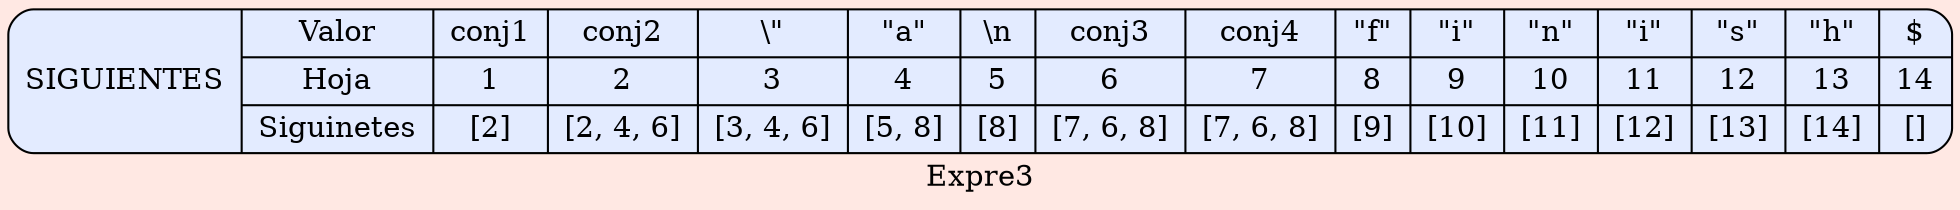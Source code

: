 digraph structs { 
  bgcolor = "#FFE8E3"   
 node [shape=Mrecord fillcolor="#E3EBFF" style =filled];
label ="Expre3"
struct1 [label="SIGUIENTES| { Valor | Hoja| Siguinetes } | 
{ conj1| 1 | [2]}|
{ conj2| 2 | [2, 4, 6]}|
{ \\\"| 3 | [3, 4, 6]}|
{ \"a\"| 4 | [5, 8]}|
{ \\n| 5 | [8]}|
{ conj3| 6 | [7, 6, 8]}|
{ conj4| 7 | [7, 6, 8]}|
{ \"f\"| 8 | [9]}|
{ \"i\"| 9 | [10]}|
{ \"n\"| 10 | [11]}|
{ \"i\"| 11 | [12]}|
{ \"s\"| 12 | [13]}|
{ \"h\"| 13 | [14]}|
{ $| 14 | []}
"];
 }